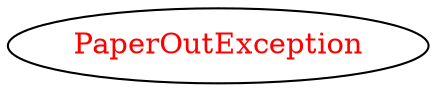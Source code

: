 digraph dependencyGraph {
 concentrate=true;
 ranksep="2.0";
 rankdir="LR"; 
 splines="ortho";
"PaperOutException" [fontcolor="red"];
}
